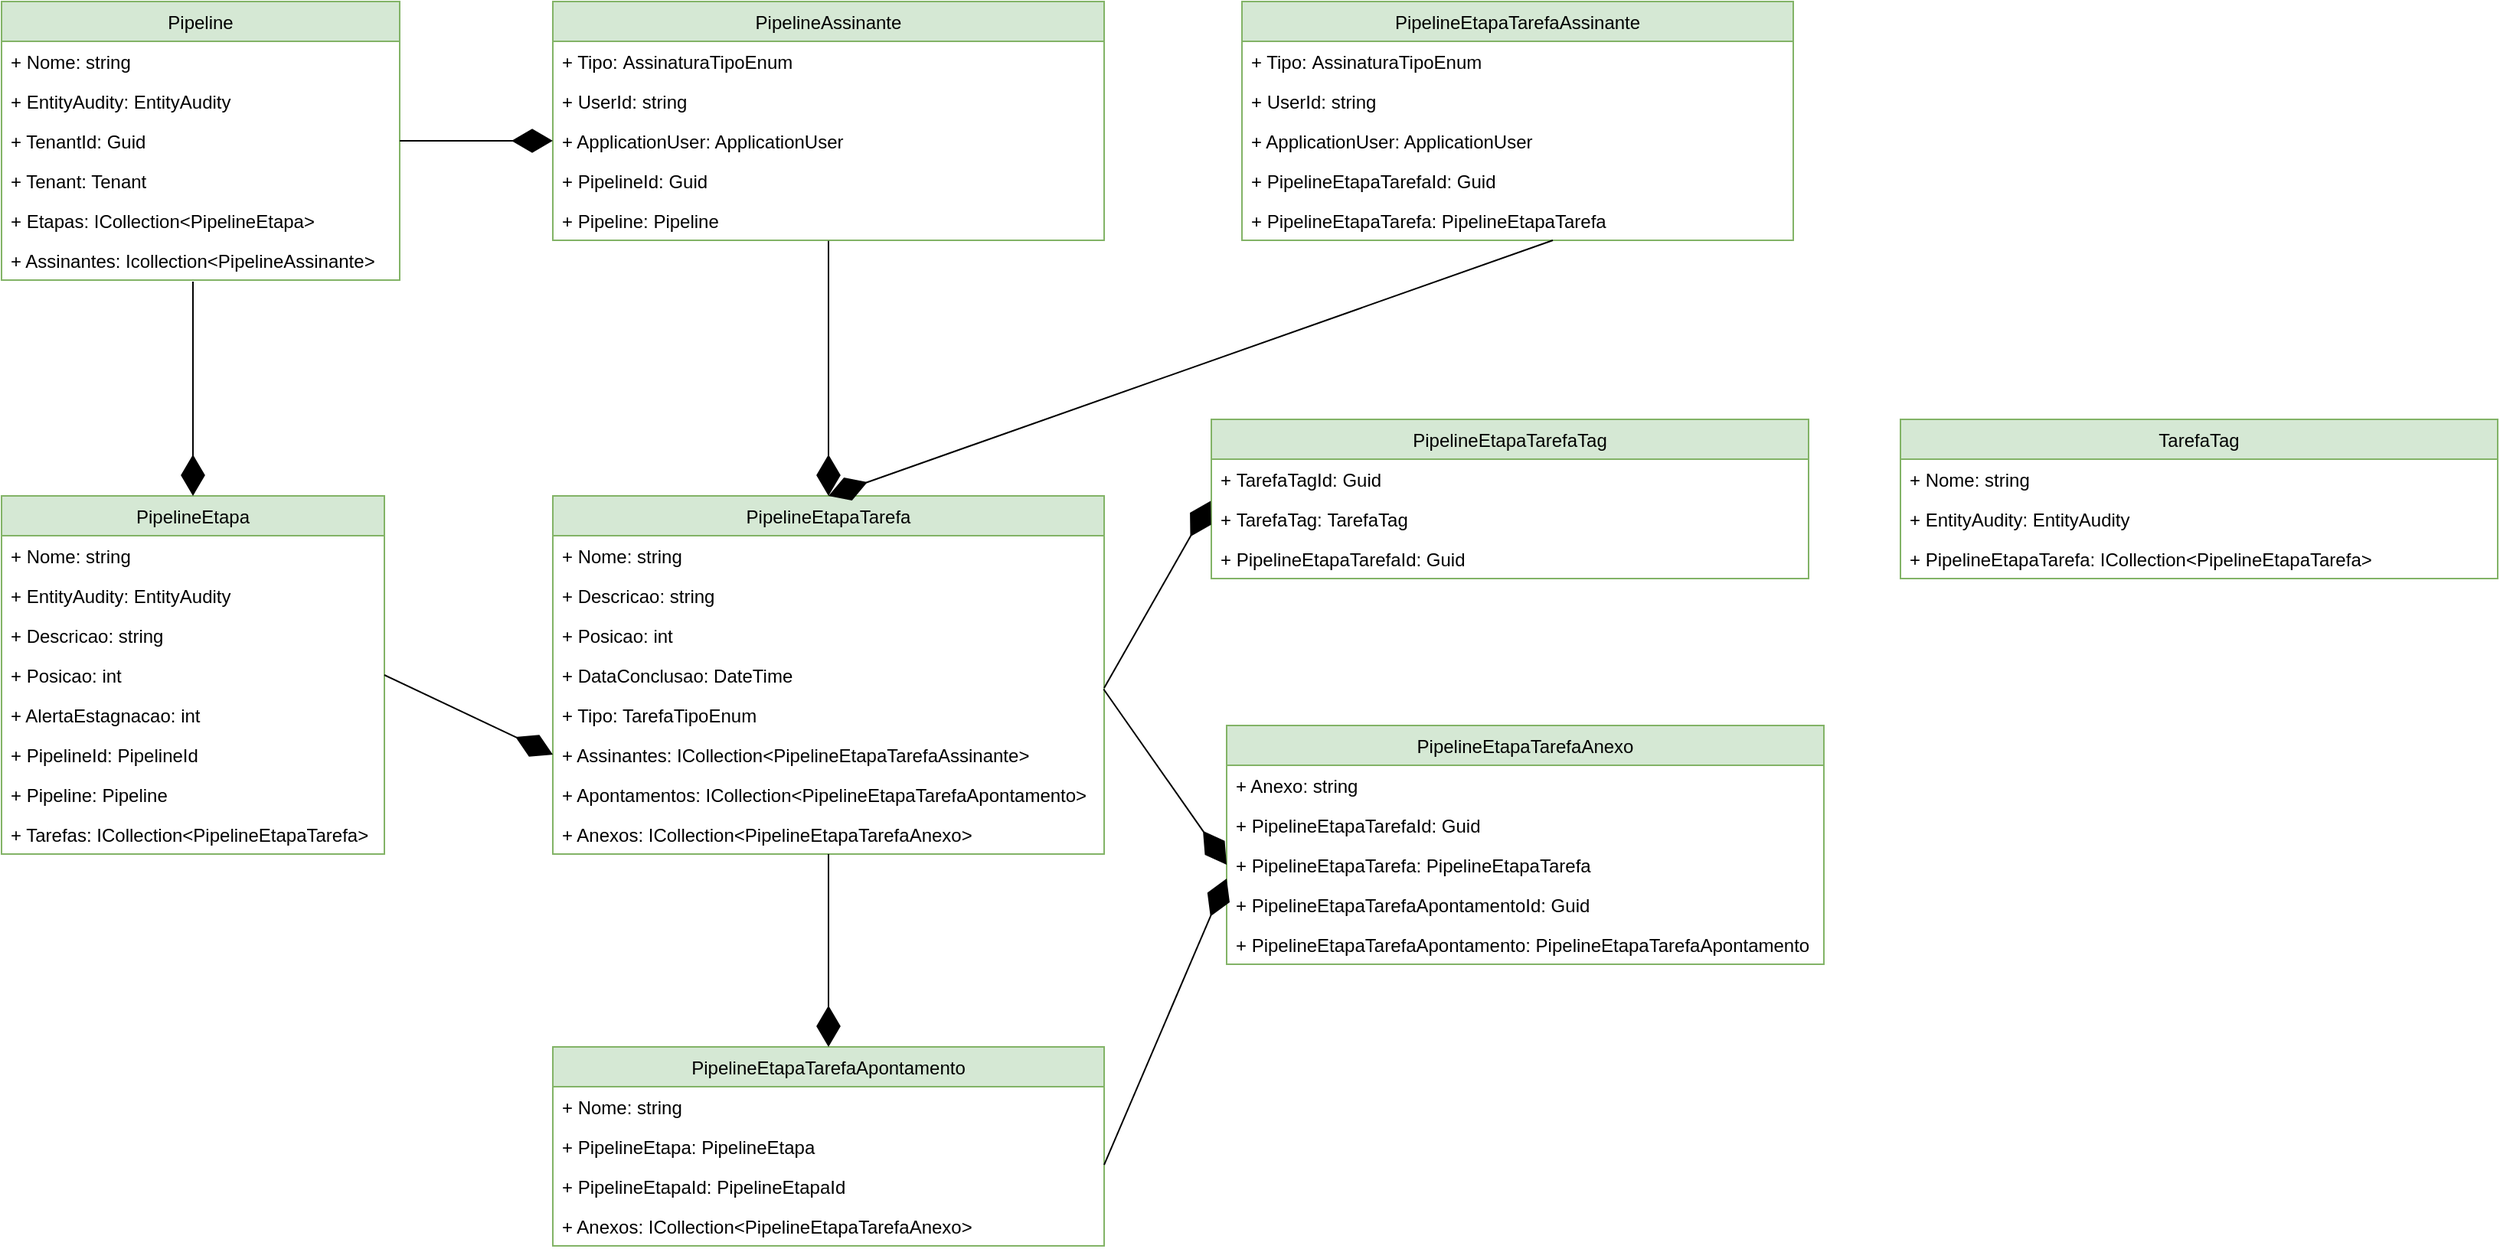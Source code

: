 <mxfile version="20.3.6" type="github">
  <diagram id="mCMY_9giOVvZCnvrB829" name="Página-1">
    <mxGraphModel dx="343" dy="202" grid="1" gridSize="10" guides="1" tooltips="1" connect="1" arrows="1" fold="1" page="1" pageScale="1" pageWidth="1169" pageHeight="827" math="0" shadow="0">
      <root>
        <mxCell id="0" />
        <mxCell id="1" parent="0" />
        <mxCell id="OwOinGCJCFfBMkcLL602-2" value="Pipeline" style="swimlane;fontStyle=0;childLayout=stackLayout;horizontal=1;startSize=26;fillColor=#d5e8d4;horizontalStack=0;resizeParent=1;resizeParentMax=0;resizeLast=0;collapsible=1;marginBottom=0;strokeColor=#82b366;" parent="1" vertex="1">
          <mxGeometry x="40" y="47" width="260" height="182" as="geometry" />
        </mxCell>
        <mxCell id="OwOinGCJCFfBMkcLL602-3" value="+ Nome: string" style="text;strokeColor=none;fillColor=none;align=left;verticalAlign=top;spacingLeft=4;spacingRight=4;overflow=hidden;rotatable=0;points=[[0,0.5],[1,0.5]];portConstraint=eastwest;" parent="OwOinGCJCFfBMkcLL602-2" vertex="1">
          <mxGeometry y="26" width="260" height="26" as="geometry" />
        </mxCell>
        <mxCell id="OwOinGCJCFfBMkcLL602-4" value="+ EntityAudity: EntityAudity" style="text;strokeColor=none;fillColor=none;align=left;verticalAlign=top;spacingLeft=4;spacingRight=4;overflow=hidden;rotatable=0;points=[[0,0.5],[1,0.5]];portConstraint=eastwest;" parent="OwOinGCJCFfBMkcLL602-2" vertex="1">
          <mxGeometry y="52" width="260" height="26" as="geometry" />
        </mxCell>
        <mxCell id="OwOinGCJCFfBMkcLL602-17" value="+ TenantId: Guid" style="text;strokeColor=none;fillColor=none;align=left;verticalAlign=top;spacingLeft=4;spacingRight=4;overflow=hidden;rotatable=0;points=[[0,0.5],[1,0.5]];portConstraint=eastwest;" parent="OwOinGCJCFfBMkcLL602-2" vertex="1">
          <mxGeometry y="78" width="260" height="26" as="geometry" />
        </mxCell>
        <mxCell id="OwOinGCJCFfBMkcLL602-16" value="+ Tenant: Tenant" style="text;strokeColor=none;fillColor=none;align=left;verticalAlign=top;spacingLeft=4;spacingRight=4;overflow=hidden;rotatable=0;points=[[0,0.5],[1,0.5]];portConstraint=eastwest;" parent="OwOinGCJCFfBMkcLL602-2" vertex="1">
          <mxGeometry y="104" width="260" height="26" as="geometry" />
        </mxCell>
        <mxCell id="OwOinGCJCFfBMkcLL602-5" value="+ Etapas: ICollection&lt;PipelineEtapa&gt;" style="text;strokeColor=none;fillColor=none;align=left;verticalAlign=top;spacingLeft=4;spacingRight=4;overflow=hidden;rotatable=0;points=[[0,0.5],[1,0.5]];portConstraint=eastwest;" parent="OwOinGCJCFfBMkcLL602-2" vertex="1">
          <mxGeometry y="130" width="260" height="26" as="geometry" />
        </mxCell>
        <mxCell id="3iS6mL4pUrMgzN117d-z-19" value="+ Assinantes: Icollection&lt;PipelineAssinante&gt;" style="text;strokeColor=none;fillColor=none;align=left;verticalAlign=top;spacingLeft=4;spacingRight=4;overflow=hidden;rotatable=0;points=[[0,0.5],[1,0.5]];portConstraint=eastwest;" parent="OwOinGCJCFfBMkcLL602-2" vertex="1">
          <mxGeometry y="156" width="260" height="26" as="geometry" />
        </mxCell>
        <mxCell id="OwOinGCJCFfBMkcLL602-7" value="PipelineEtapa" style="swimlane;fontStyle=0;childLayout=stackLayout;horizontal=1;startSize=26;fillColor=#d5e8d4;horizontalStack=0;resizeParent=1;resizeParentMax=0;resizeLast=0;collapsible=1;marginBottom=0;strokeColor=#82b366;" parent="1" vertex="1">
          <mxGeometry x="40" y="370" width="250" height="234" as="geometry" />
        </mxCell>
        <mxCell id="OwOinGCJCFfBMkcLL602-8" value="+ Nome: string" style="text;strokeColor=none;fillColor=none;align=left;verticalAlign=top;spacingLeft=4;spacingRight=4;overflow=hidden;rotatable=0;points=[[0,0.5],[1,0.5]];portConstraint=eastwest;" parent="OwOinGCJCFfBMkcLL602-7" vertex="1">
          <mxGeometry y="26" width="250" height="26" as="geometry" />
        </mxCell>
        <mxCell id="3iS6mL4pUrMgzN117d-z-14" value="+ EntityAudity: EntityAudity" style="text;strokeColor=none;fillColor=none;align=left;verticalAlign=top;spacingLeft=4;spacingRight=4;overflow=hidden;rotatable=0;points=[[0,0.5],[1,0.5]];portConstraint=eastwest;" parent="OwOinGCJCFfBMkcLL602-7" vertex="1">
          <mxGeometry y="52" width="250" height="26" as="geometry" />
        </mxCell>
        <mxCell id="OwOinGCJCFfBMkcLL602-9" value="+ Descricao: string" style="text;strokeColor=none;fillColor=none;align=left;verticalAlign=top;spacingLeft=4;spacingRight=4;overflow=hidden;rotatable=0;points=[[0,0.5],[1,0.5]];portConstraint=eastwest;" parent="OwOinGCJCFfBMkcLL602-7" vertex="1">
          <mxGeometry y="78" width="250" height="26" as="geometry" />
        </mxCell>
        <mxCell id="3iS6mL4pUrMgzN117d-z-28" value="+ Posicao: int" style="text;strokeColor=none;fillColor=none;align=left;verticalAlign=top;spacingLeft=4;spacingRight=4;overflow=hidden;rotatable=0;points=[[0,0.5],[1,0.5]];portConstraint=eastwest;" parent="OwOinGCJCFfBMkcLL602-7" vertex="1">
          <mxGeometry y="104" width="250" height="26" as="geometry" />
        </mxCell>
        <mxCell id="3iS6mL4pUrMgzN117d-z-18" value="+ AlertaEstagnacao: int" style="text;strokeColor=none;fillColor=none;align=left;verticalAlign=top;spacingLeft=4;spacingRight=4;overflow=hidden;rotatable=0;points=[[0,0.5],[1,0.5]];portConstraint=eastwest;" parent="OwOinGCJCFfBMkcLL602-7" vertex="1">
          <mxGeometry y="130" width="250" height="26" as="geometry" />
        </mxCell>
        <mxCell id="3iS6mL4pUrMgzN117d-z-17" value="+ PipelineId: PipelineId" style="text;strokeColor=none;fillColor=none;align=left;verticalAlign=top;spacingLeft=4;spacingRight=4;overflow=hidden;rotatable=0;points=[[0,0.5],[1,0.5]];portConstraint=eastwest;" parent="OwOinGCJCFfBMkcLL602-7" vertex="1">
          <mxGeometry y="156" width="250" height="26" as="geometry" />
        </mxCell>
        <mxCell id="OwOinGCJCFfBMkcLL602-10" value="+ Pipeline: Pipeline" style="text;strokeColor=none;fillColor=none;align=left;verticalAlign=top;spacingLeft=4;spacingRight=4;overflow=hidden;rotatable=0;points=[[0,0.5],[1,0.5]];portConstraint=eastwest;" parent="OwOinGCJCFfBMkcLL602-7" vertex="1">
          <mxGeometry y="182" width="250" height="26" as="geometry" />
        </mxCell>
        <mxCell id="H3xtkwW3zXFm_be-r_Wi-20" value="+ Tarefas: ICollection&lt;PipelineEtapaTarefa&gt;" style="text;strokeColor=none;fillColor=none;align=left;verticalAlign=top;spacingLeft=4;spacingRight=4;overflow=hidden;rotatable=0;points=[[0,0.5],[1,0.5]];portConstraint=eastwest;" vertex="1" parent="OwOinGCJCFfBMkcLL602-7">
          <mxGeometry y="208" width="250" height="26" as="geometry" />
        </mxCell>
        <mxCell id="OwOinGCJCFfBMkcLL602-11" value="PipelineEtapaTarefa" style="swimlane;fontStyle=0;childLayout=stackLayout;horizontal=1;startSize=26;fillColor=#d5e8d4;horizontalStack=0;resizeParent=1;resizeParentMax=0;resizeLast=0;collapsible=1;marginBottom=0;strokeColor=#82b366;" parent="1" vertex="1">
          <mxGeometry x="400" y="370" width="360" height="234" as="geometry" />
        </mxCell>
        <mxCell id="OwOinGCJCFfBMkcLL602-12" value="+ Nome: string" style="text;strokeColor=none;fillColor=none;align=left;verticalAlign=top;spacingLeft=4;spacingRight=4;overflow=hidden;rotatable=0;points=[[0,0.5],[1,0.5]];portConstraint=eastwest;" parent="OwOinGCJCFfBMkcLL602-11" vertex="1">
          <mxGeometry y="26" width="360" height="26" as="geometry" />
        </mxCell>
        <mxCell id="H3xtkwW3zXFm_be-r_Wi-8" value="+ Descricao: string" style="text;strokeColor=none;fillColor=none;align=left;verticalAlign=top;spacingLeft=4;spacingRight=4;overflow=hidden;rotatable=0;points=[[0,0.5],[1,0.5]];portConstraint=eastwest;" vertex="1" parent="OwOinGCJCFfBMkcLL602-11">
          <mxGeometry y="52" width="360" height="26" as="geometry" />
        </mxCell>
        <mxCell id="cCK26V0O97NR6bV3gjjq-41" value="+ Posicao: int" style="text;strokeColor=none;fillColor=none;align=left;verticalAlign=top;spacingLeft=4;spacingRight=4;overflow=hidden;rotatable=0;points=[[0,0.5],[1,0.5]];portConstraint=eastwest;" parent="OwOinGCJCFfBMkcLL602-11" vertex="1">
          <mxGeometry y="78" width="360" height="26" as="geometry" />
        </mxCell>
        <mxCell id="OwOinGCJCFfBMkcLL602-14" value="+ DataConclusao: DateTime" style="text;strokeColor=none;fillColor=none;align=left;verticalAlign=top;spacingLeft=4;spacingRight=4;overflow=hidden;rotatable=0;points=[[0,0.5],[1,0.5]];portConstraint=eastwest;" parent="OwOinGCJCFfBMkcLL602-11" vertex="1">
          <mxGeometry y="104" width="360" height="26" as="geometry" />
        </mxCell>
        <mxCell id="H3xtkwW3zXFm_be-r_Wi-9" value="+ Tipo: TarefaTipoEnum" style="text;strokeColor=none;fillColor=none;align=left;verticalAlign=top;spacingLeft=4;spacingRight=4;overflow=hidden;rotatable=0;points=[[0,0.5],[1,0.5]];portConstraint=eastwest;" vertex="1" parent="OwOinGCJCFfBMkcLL602-11">
          <mxGeometry y="130" width="360" height="26" as="geometry" />
        </mxCell>
        <mxCell id="cCK26V0O97NR6bV3gjjq-36" value="+ Assinantes: ICollection&lt;PipelineEtapaTarefaAssinante&gt;" style="text;strokeColor=none;fillColor=none;align=left;verticalAlign=top;spacingLeft=4;spacingRight=4;overflow=hidden;rotatable=0;points=[[0,0.5],[1,0.5]];portConstraint=eastwest;" parent="OwOinGCJCFfBMkcLL602-11" vertex="1">
          <mxGeometry y="156" width="360" height="26" as="geometry" />
        </mxCell>
        <mxCell id="cCK26V0O97NR6bV3gjjq-37" value="+ Apontamentos: ICollection&lt;PipelineEtapaTarefaApontamento&gt;" style="text;strokeColor=none;fillColor=none;align=left;verticalAlign=top;spacingLeft=4;spacingRight=4;overflow=hidden;rotatable=0;points=[[0,0.5],[1,0.5]];portConstraint=eastwest;" parent="OwOinGCJCFfBMkcLL602-11" vertex="1">
          <mxGeometry y="182" width="360" height="26" as="geometry" />
        </mxCell>
        <mxCell id="cCK26V0O97NR6bV3gjjq-39" value="+ Anexos: ICollection&lt;PipelineEtapaTarefaAnexo&gt;" style="text;strokeColor=none;fillColor=none;align=left;verticalAlign=top;spacingLeft=4;spacingRight=4;overflow=hidden;rotatable=0;points=[[0,0.5],[1,0.5]];portConstraint=eastwest;" parent="OwOinGCJCFfBMkcLL602-11" vertex="1">
          <mxGeometry y="208" width="360" height="26" as="geometry" />
        </mxCell>
        <mxCell id="cCK26V0O97NR6bV3gjjq-8" value="PipelineAssinante" style="swimlane;fontStyle=0;childLayout=stackLayout;horizontal=1;startSize=26;fillColor=#d5e8d4;horizontalStack=0;resizeParent=1;resizeParentMax=0;resizeLast=0;collapsible=1;marginBottom=0;strokeColor=#82b366;" parent="1" vertex="1">
          <mxGeometry x="400" y="47" width="360" height="156" as="geometry" />
        </mxCell>
        <mxCell id="cCK26V0O97NR6bV3gjjq-9" value="+ Tipo: AssinaturaTipoEnum" style="text;strokeColor=none;fillColor=none;align=left;verticalAlign=top;spacingLeft=4;spacingRight=4;overflow=hidden;rotatable=0;points=[[0,0.5],[1,0.5]];portConstraint=eastwest;" parent="cCK26V0O97NR6bV3gjjq-8" vertex="1">
          <mxGeometry y="26" width="360" height="26" as="geometry" />
        </mxCell>
        <mxCell id="cCK26V0O97NR6bV3gjjq-10" value="+ UserId: string" style="text;strokeColor=none;fillColor=none;align=left;verticalAlign=top;spacingLeft=4;spacingRight=4;overflow=hidden;rotatable=0;points=[[0,0.5],[1,0.5]];portConstraint=eastwest;" parent="cCK26V0O97NR6bV3gjjq-8" vertex="1">
          <mxGeometry y="52" width="360" height="26" as="geometry" />
        </mxCell>
        <mxCell id="cCK26V0O97NR6bV3gjjq-11" value="+ ApplicationUser: ApplicationUser" style="text;strokeColor=none;fillColor=none;align=left;verticalAlign=top;spacingLeft=4;spacingRight=4;overflow=hidden;rotatable=0;points=[[0,0.5],[1,0.5]];portConstraint=eastwest;" parent="cCK26V0O97NR6bV3gjjq-8" vertex="1">
          <mxGeometry y="78" width="360" height="26" as="geometry" />
        </mxCell>
        <mxCell id="cCK26V0O97NR6bV3gjjq-12" value="+ PipelineId: Guid" style="text;strokeColor=none;fillColor=none;align=left;verticalAlign=top;spacingLeft=4;spacingRight=4;overflow=hidden;rotatable=0;points=[[0,0.5],[1,0.5]];portConstraint=eastwest;" parent="cCK26V0O97NR6bV3gjjq-8" vertex="1">
          <mxGeometry y="104" width="360" height="26" as="geometry" />
        </mxCell>
        <mxCell id="cCK26V0O97NR6bV3gjjq-13" value="+ Pipeline: Pipeline" style="text;strokeColor=none;fillColor=none;align=left;verticalAlign=top;spacingLeft=4;spacingRight=4;overflow=hidden;rotatable=0;points=[[0,0.5],[1,0.5]];portConstraint=eastwest;" parent="cCK26V0O97NR6bV3gjjq-8" vertex="1">
          <mxGeometry y="130" width="360" height="26" as="geometry" />
        </mxCell>
        <mxCell id="cCK26V0O97NR6bV3gjjq-15" value="PipelineEtapaTarefaAnexo" style="swimlane;fontStyle=0;childLayout=stackLayout;horizontal=1;startSize=26;fillColor=#d5e8d4;horizontalStack=0;resizeParent=1;resizeParentMax=0;resizeLast=0;collapsible=1;marginBottom=0;strokeColor=#82b366;" parent="1" vertex="1">
          <mxGeometry x="840" y="520" width="390" height="156" as="geometry" />
        </mxCell>
        <mxCell id="cCK26V0O97NR6bV3gjjq-16" value="+ Anexo: string" style="text;strokeColor=none;fillColor=none;align=left;verticalAlign=top;spacingLeft=4;spacingRight=4;overflow=hidden;rotatable=0;points=[[0,0.5],[1,0.5]];portConstraint=eastwest;" parent="cCK26V0O97NR6bV3gjjq-15" vertex="1">
          <mxGeometry y="26" width="390" height="26" as="geometry" />
        </mxCell>
        <mxCell id="cCK26V0O97NR6bV3gjjq-18" value="+ PipelineEtapaTarefaId: Guid" style="text;strokeColor=none;fillColor=none;align=left;verticalAlign=top;spacingLeft=4;spacingRight=4;overflow=hidden;rotatable=0;points=[[0,0.5],[1,0.5]];portConstraint=eastwest;" parent="cCK26V0O97NR6bV3gjjq-15" vertex="1">
          <mxGeometry y="52" width="390" height="26" as="geometry" />
        </mxCell>
        <mxCell id="cCK26V0O97NR6bV3gjjq-17" value="+ PipelineEtapaTarefa: PipelineEtapaTarefa" style="text;strokeColor=none;fillColor=none;align=left;verticalAlign=top;spacingLeft=4;spacingRight=4;overflow=hidden;rotatable=0;points=[[0,0.5],[1,0.5]];portConstraint=eastwest;" parent="cCK26V0O97NR6bV3gjjq-15" vertex="1">
          <mxGeometry y="78" width="390" height="26" as="geometry" />
        </mxCell>
        <mxCell id="cCK26V0O97NR6bV3gjjq-26" value="+ PipelineEtapaTarefaApontamentoId: Guid" style="text;strokeColor=none;fillColor=none;align=left;verticalAlign=top;spacingLeft=4;spacingRight=4;overflow=hidden;rotatable=0;points=[[0,0.5],[1,0.5]];portConstraint=eastwest;" parent="cCK26V0O97NR6bV3gjjq-15" vertex="1">
          <mxGeometry y="104" width="390" height="26" as="geometry" />
        </mxCell>
        <mxCell id="cCK26V0O97NR6bV3gjjq-27" value="+ PipelineEtapaTarefaApontamento: PipelineEtapaTarefaApontamento" style="text;strokeColor=none;fillColor=none;align=left;verticalAlign=top;spacingLeft=4;spacingRight=4;overflow=hidden;rotatable=0;points=[[0,0.5],[1,0.5]];portConstraint=eastwest;" parent="cCK26V0O97NR6bV3gjjq-15" vertex="1">
          <mxGeometry y="130" width="390" height="26" as="geometry" />
        </mxCell>
        <mxCell id="cCK26V0O97NR6bV3gjjq-21" value="PipelineEtapaTarefaApontamento" style="swimlane;fontStyle=0;childLayout=stackLayout;horizontal=1;startSize=26;fillColor=#d5e8d4;horizontalStack=0;resizeParent=1;resizeParentMax=0;resizeLast=0;collapsible=1;marginBottom=0;strokeColor=#82b366;" parent="1" vertex="1">
          <mxGeometry x="400" y="730" width="360" height="130" as="geometry" />
        </mxCell>
        <mxCell id="cCK26V0O97NR6bV3gjjq-22" value="+ Nome: string" style="text;strokeColor=none;fillColor=none;align=left;verticalAlign=top;spacingLeft=4;spacingRight=4;overflow=hidden;rotatable=0;points=[[0,0.5],[1,0.5]];portConstraint=eastwest;" parent="cCK26V0O97NR6bV3gjjq-21" vertex="1">
          <mxGeometry y="26" width="360" height="26" as="geometry" />
        </mxCell>
        <mxCell id="cCK26V0O97NR6bV3gjjq-23" value="+ PipelineEtapa: PipelineEtapa" style="text;strokeColor=none;fillColor=none;align=left;verticalAlign=top;spacingLeft=4;spacingRight=4;overflow=hidden;rotatable=0;points=[[0,0.5],[1,0.5]];portConstraint=eastwest;" parent="cCK26V0O97NR6bV3gjjq-21" vertex="1">
          <mxGeometry y="52" width="360" height="26" as="geometry" />
        </mxCell>
        <mxCell id="cCK26V0O97NR6bV3gjjq-24" value="+ PipelineEtapaId: PipelineEtapaId" style="text;strokeColor=none;fillColor=none;align=left;verticalAlign=top;spacingLeft=4;spacingRight=4;overflow=hidden;rotatable=0;points=[[0,0.5],[1,0.5]];portConstraint=eastwest;" parent="cCK26V0O97NR6bV3gjjq-21" vertex="1">
          <mxGeometry y="78" width="360" height="26" as="geometry" />
        </mxCell>
        <mxCell id="cCK26V0O97NR6bV3gjjq-40" value="+ Anexos: ICollection&lt;PipelineEtapaTarefaAnexo&gt;" style="text;strokeColor=none;fillColor=none;align=left;verticalAlign=top;spacingLeft=4;spacingRight=4;overflow=hidden;rotatable=0;points=[[0,0.5],[1,0.5]];portConstraint=eastwest;" parent="cCK26V0O97NR6bV3gjjq-21" vertex="1">
          <mxGeometry y="104" width="360" height="26" as="geometry" />
        </mxCell>
        <mxCell id="cCK26V0O97NR6bV3gjjq-29" value="" style="endArrow=diamondThin;endFill=1;endSize=24;html=1;rounded=0;entryX=0.5;entryY=0;entryDx=0;entryDy=0;" parent="1" target="OwOinGCJCFfBMkcLL602-7" edge="1">
          <mxGeometry width="160" relative="1" as="geometry">
            <mxPoint x="165" y="230" as="sourcePoint" />
            <mxPoint x="240" y="320" as="targetPoint" />
          </mxGeometry>
        </mxCell>
        <mxCell id="cCK26V0O97NR6bV3gjjq-31" value="" style="endArrow=diamondThin;endFill=1;endSize=24;html=1;rounded=0;exitX=1;exitY=0.5;exitDx=0;exitDy=0;entryX=0;entryY=0.5;entryDx=0;entryDy=0;" parent="1" source="3iS6mL4pUrMgzN117d-z-28" edge="1">
          <mxGeometry width="160" relative="1" as="geometry">
            <mxPoint x="340" y="430" as="sourcePoint" />
            <mxPoint x="400" y="539" as="targetPoint" />
          </mxGeometry>
        </mxCell>
        <mxCell id="cCK26V0O97NR6bV3gjjq-32" value="" style="endArrow=diamondThin;endFill=1;endSize=24;html=1;rounded=0;entryX=0.5;entryY=0;entryDx=0;entryDy=0;exitX=0.5;exitY=1.015;exitDx=0;exitDy=0;exitPerimeter=0;" parent="1" source="cCK26V0O97NR6bV3gjjq-13" target="OwOinGCJCFfBMkcLL602-11" edge="1">
          <mxGeometry width="160" relative="1" as="geometry">
            <mxPoint x="580" y="210" as="sourcePoint" />
            <mxPoint x="560" y="370" as="targetPoint" />
          </mxGeometry>
        </mxCell>
        <mxCell id="cCK26V0O97NR6bV3gjjq-33" value="" style="endArrow=diamondThin;endFill=1;endSize=24;html=1;rounded=0;entryX=0;entryY=0.5;entryDx=0;entryDy=0;exitX=0.999;exitY=0.855;exitDx=0;exitDy=0;exitPerimeter=0;" parent="1" source="OwOinGCJCFfBMkcLL602-14" target="cCK26V0O97NR6bV3gjjq-17" edge="1">
          <mxGeometry width="160" relative="1" as="geometry">
            <mxPoint x="590" y="580" as="sourcePoint" />
            <mxPoint x="505" y="540" as="targetPoint" />
          </mxGeometry>
        </mxCell>
        <mxCell id="cCK26V0O97NR6bV3gjjq-34" value="" style="endArrow=diamondThin;endFill=1;endSize=24;html=1;rounded=0;exitX=0.5;exitY=1;exitDx=0;exitDy=0;entryX=0.5;entryY=0;entryDx=0;entryDy=0;" parent="1" source="OwOinGCJCFfBMkcLL602-11" edge="1" target="cCK26V0O97NR6bV3gjjq-21">
          <mxGeometry width="160" relative="1" as="geometry">
            <mxPoint x="580" y="580" as="sourcePoint" />
            <mxPoint x="580" y="660" as="targetPoint" />
          </mxGeometry>
        </mxCell>
        <mxCell id="cCK26V0O97NR6bV3gjjq-38" value="" style="endArrow=diamondThin;endFill=1;endSize=24;html=1;rounded=0;exitX=1;exitY=0.964;exitDx=0;exitDy=0;entryX=0;entryY=0.846;entryDx=0;entryDy=0;entryPerimeter=0;exitPerimeter=0;" parent="1" source="cCK26V0O97NR6bV3gjjq-23" target="cCK26V0O97NR6bV3gjjq-17" edge="1">
          <mxGeometry width="160" relative="1" as="geometry">
            <mxPoint x="870" y="415" as="sourcePoint" />
            <mxPoint x="930" y="720" as="targetPoint" />
          </mxGeometry>
        </mxCell>
        <mxCell id="cCK26V0O97NR6bV3gjjq-30" value="" style="endArrow=diamondThin;endFill=1;endSize=24;html=1;rounded=0;exitX=1;exitY=0.5;exitDx=0;exitDy=0;entryX=0;entryY=0.5;entryDx=0;entryDy=0;" parent="1" source="OwOinGCJCFfBMkcLL602-17" target="cCK26V0O97NR6bV3gjjq-11" edge="1">
          <mxGeometry width="160" relative="1" as="geometry">
            <mxPoint x="175" y="240" as="sourcePoint" />
            <mxPoint x="410" y="138" as="targetPoint" />
          </mxGeometry>
        </mxCell>
        <mxCell id="H3xtkwW3zXFm_be-r_Wi-1" value="PipelineEtapaTarefaAssinante" style="swimlane;fontStyle=0;childLayout=stackLayout;horizontal=1;startSize=26;fillColor=#d5e8d4;horizontalStack=0;resizeParent=1;resizeParentMax=0;resizeLast=0;collapsible=1;marginBottom=0;strokeColor=#82b366;" vertex="1" parent="1">
          <mxGeometry x="850" y="47" width="360" height="156" as="geometry" />
        </mxCell>
        <mxCell id="H3xtkwW3zXFm_be-r_Wi-2" value="+ Tipo: AssinaturaTipoEnum" style="text;strokeColor=none;fillColor=none;align=left;verticalAlign=top;spacingLeft=4;spacingRight=4;overflow=hidden;rotatable=0;points=[[0,0.5],[1,0.5]];portConstraint=eastwest;" vertex="1" parent="H3xtkwW3zXFm_be-r_Wi-1">
          <mxGeometry y="26" width="360" height="26" as="geometry" />
        </mxCell>
        <mxCell id="H3xtkwW3zXFm_be-r_Wi-3" value="+ UserId: string" style="text;strokeColor=none;fillColor=none;align=left;verticalAlign=top;spacingLeft=4;spacingRight=4;overflow=hidden;rotatable=0;points=[[0,0.5],[1,0.5]];portConstraint=eastwest;" vertex="1" parent="H3xtkwW3zXFm_be-r_Wi-1">
          <mxGeometry y="52" width="360" height="26" as="geometry" />
        </mxCell>
        <mxCell id="H3xtkwW3zXFm_be-r_Wi-4" value="+ ApplicationUser: ApplicationUser" style="text;strokeColor=none;fillColor=none;align=left;verticalAlign=top;spacingLeft=4;spacingRight=4;overflow=hidden;rotatable=0;points=[[0,0.5],[1,0.5]];portConstraint=eastwest;" vertex="1" parent="H3xtkwW3zXFm_be-r_Wi-1">
          <mxGeometry y="78" width="360" height="26" as="geometry" />
        </mxCell>
        <mxCell id="H3xtkwW3zXFm_be-r_Wi-5" value="+ PipelineEtapaTarefaId: Guid" style="text;strokeColor=none;fillColor=none;align=left;verticalAlign=top;spacingLeft=4;spacingRight=4;overflow=hidden;rotatable=0;points=[[0,0.5],[1,0.5]];portConstraint=eastwest;" vertex="1" parent="H3xtkwW3zXFm_be-r_Wi-1">
          <mxGeometry y="104" width="360" height="26" as="geometry" />
        </mxCell>
        <mxCell id="H3xtkwW3zXFm_be-r_Wi-6" value="+ PipelineEtapaTarefa: PipelineEtapaTarefa" style="text;strokeColor=none;fillColor=none;align=left;verticalAlign=top;spacingLeft=4;spacingRight=4;overflow=hidden;rotatable=0;points=[[0,0.5],[1,0.5]];portConstraint=eastwest;" vertex="1" parent="H3xtkwW3zXFm_be-r_Wi-1">
          <mxGeometry y="130" width="360" height="26" as="geometry" />
        </mxCell>
        <mxCell id="H3xtkwW3zXFm_be-r_Wi-7" value="" style="endArrow=diamondThin;endFill=1;endSize=24;html=1;rounded=0;entryX=0.5;entryY=0;entryDx=0;entryDy=0;exitX=0.564;exitY=1;exitDx=0;exitDy=0;exitPerimeter=0;" edge="1" parent="1" source="H3xtkwW3zXFm_be-r_Wi-6" target="OwOinGCJCFfBMkcLL602-11">
          <mxGeometry width="160" relative="1" as="geometry">
            <mxPoint x="590" y="213.39" as="sourcePoint" />
            <mxPoint x="590" y="380" as="targetPoint" />
          </mxGeometry>
        </mxCell>
        <mxCell id="H3xtkwW3zXFm_be-r_Wi-22" value="PipelineEtapaTarefaTag" style="swimlane;fontStyle=0;childLayout=stackLayout;horizontal=1;startSize=26;fillColor=#d5e8d4;horizontalStack=0;resizeParent=1;resizeParentMax=0;resizeLast=0;collapsible=1;marginBottom=0;strokeColor=#82b366;" vertex="1" parent="1">
          <mxGeometry x="830" y="320" width="390" height="104" as="geometry" />
        </mxCell>
        <mxCell id="H3xtkwW3zXFm_be-r_Wi-23" value="+ TarefaTagId: Guid" style="text;strokeColor=none;fillColor=none;align=left;verticalAlign=top;spacingLeft=4;spacingRight=4;overflow=hidden;rotatable=0;points=[[0,0.5],[1,0.5]];portConstraint=eastwest;" vertex="1" parent="H3xtkwW3zXFm_be-r_Wi-22">
          <mxGeometry y="26" width="390" height="26" as="geometry" />
        </mxCell>
        <mxCell id="H3xtkwW3zXFm_be-r_Wi-24" value="+ TarefaTag: TarefaTag" style="text;strokeColor=none;fillColor=none;align=left;verticalAlign=top;spacingLeft=4;spacingRight=4;overflow=hidden;rotatable=0;points=[[0,0.5],[1,0.5]];portConstraint=eastwest;" vertex="1" parent="H3xtkwW3zXFm_be-r_Wi-22">
          <mxGeometry y="52" width="390" height="26" as="geometry" />
        </mxCell>
        <mxCell id="H3xtkwW3zXFm_be-r_Wi-25" value="+ PipelineEtapaTarefaId: Guid" style="text;strokeColor=none;fillColor=none;align=left;verticalAlign=top;spacingLeft=4;spacingRight=4;overflow=hidden;rotatable=0;points=[[0,0.5],[1,0.5]];portConstraint=eastwest;" vertex="1" parent="H3xtkwW3zXFm_be-r_Wi-22">
          <mxGeometry y="78" width="390" height="26" as="geometry" />
        </mxCell>
        <mxCell id="H3xtkwW3zXFm_be-r_Wi-28" value="TarefaTag" style="swimlane;fontStyle=0;childLayout=stackLayout;horizontal=1;startSize=26;fillColor=#d5e8d4;horizontalStack=0;resizeParent=1;resizeParentMax=0;resizeLast=0;collapsible=1;marginBottom=0;strokeColor=#82b366;" vertex="1" parent="1">
          <mxGeometry x="1280" y="320" width="390" height="104" as="geometry" />
        </mxCell>
        <mxCell id="H3xtkwW3zXFm_be-r_Wi-29" value="+ Nome: string" style="text;strokeColor=none;fillColor=none;align=left;verticalAlign=top;spacingLeft=4;spacingRight=4;overflow=hidden;rotatable=0;points=[[0,0.5],[1,0.5]];portConstraint=eastwest;" vertex="1" parent="H3xtkwW3zXFm_be-r_Wi-28">
          <mxGeometry y="26" width="390" height="26" as="geometry" />
        </mxCell>
        <mxCell id="H3xtkwW3zXFm_be-r_Wi-30" value="+ EntityAudity: EntityAudity" style="text;strokeColor=none;fillColor=none;align=left;verticalAlign=top;spacingLeft=4;spacingRight=4;overflow=hidden;rotatable=0;points=[[0,0.5],[1,0.5]];portConstraint=eastwest;" vertex="1" parent="H3xtkwW3zXFm_be-r_Wi-28">
          <mxGeometry y="52" width="390" height="26" as="geometry" />
        </mxCell>
        <mxCell id="H3xtkwW3zXFm_be-r_Wi-33" value="+ PipelineEtapaTarefa: ICollection&lt;PipelineEtapaTarefa&gt;" style="text;strokeColor=none;fillColor=none;align=left;verticalAlign=top;spacingLeft=4;spacingRight=4;overflow=hidden;rotatable=0;points=[[0,0.5],[1,0.5]];portConstraint=eastwest;" vertex="1" parent="H3xtkwW3zXFm_be-r_Wi-28">
          <mxGeometry y="78" width="390" height="26" as="geometry" />
        </mxCell>
        <mxCell id="H3xtkwW3zXFm_be-r_Wi-35" value="" style="endArrow=diamondThin;endFill=1;endSize=24;html=1;rounded=0;entryX=-0.001;entryY=1.047;entryDx=0;entryDy=0;exitX=1;exitY=0.826;exitDx=0;exitDy=0;exitPerimeter=0;entryPerimeter=0;" edge="1" parent="1" source="OwOinGCJCFfBMkcLL602-14" target="H3xtkwW3zXFm_be-r_Wi-23">
          <mxGeometry width="160" relative="1" as="geometry">
            <mxPoint x="769.64" y="506.23" as="sourcePoint" />
            <mxPoint x="850" y="621" as="targetPoint" />
          </mxGeometry>
        </mxCell>
      </root>
    </mxGraphModel>
  </diagram>
</mxfile>
